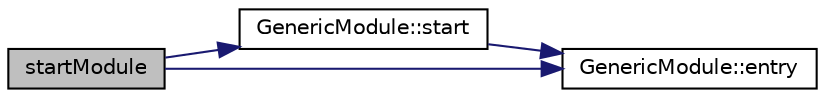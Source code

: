 digraph "startModule"
{
  edge [fontname="Helvetica",fontsize="10",labelfontname="Helvetica",labelfontsize="10"];
  node [fontname="Helvetica",fontsize="10",shape=record];
  rankdir="LR";
  Node7 [label="startModule",height=0.2,width=0.4,color="black", fillcolor="grey75", style="filled", fontcolor="black"];
  Node7 -> Node8 [color="midnightblue",fontsize="10",style="solid",fontname="Helvetica"];
  Node8 [label="GenericModule::start",height=0.2,width=0.4,color="black", fillcolor="white", style="filled",URL="$class_generic_module.html#a649d4cab743da118a4274969dbe6c3b0",tooltip="Called once to initialize the module. "];
  Node8 -> Node9 [color="midnightblue",fontsize="10",style="solid",fontname="Helvetica"];
  Node9 [label="GenericModule::entry",height=0.2,width=0.4,color="black", fillcolor="white", style="filled",URL="$class_generic_module.html#a3789bbdeff222e7320e262a622b52237",tooltip="Code to run when called by RTOS once per system tick (kperiod) "];
  Node7 -> Node9 [color="midnightblue",fontsize="10",style="solid",fontname="Helvetica"];
}
